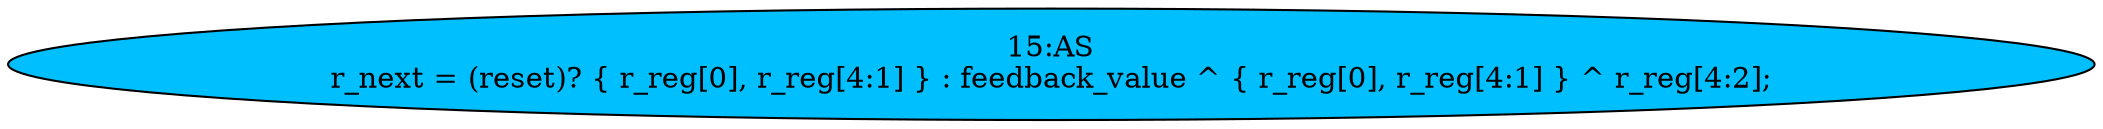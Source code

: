 strict digraph "" {
	node [label="\N"];
	"15:AS"	[ast="<pyverilog.vparser.ast.Assign object at 0x7fabce5bfa10>",
		def_var="['r_next']",
		fillcolor=deepskyblue,
		label="15:AS
r_next = (reset)? { r_reg[0], r_reg[4:1] } : feedback_value ^ { r_reg[0], r_reg[4:1] } ^ r_reg[4:2];",
		statements="[]",
		style=filled,
		typ=Assign,
		use_var="['reset', 'r_reg', 'r_reg', 'feedback_value', 'r_reg', 'r_reg', 'r_reg']"];
}
